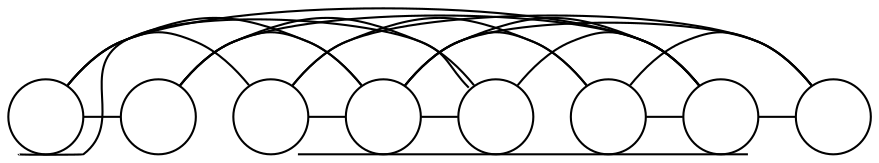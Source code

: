 /*
 * Build using:
 * neato -Tpdf -O cluster_08.dot
 *
 */
graph {
	graph [
		rank=same,
		overlap=true,
		splines=true,
		margin = "0,0",
		fontname = "STIX Two Math",
		esep = "0.5"
	];

	node [
		shape=circle,
		fixedsize=true, // don't allow nodes to change sizes dynamically
		width=0.5, // relative to the underlying coordinate grid?
		color="black", // node border color (X11 or HTML colors)
		fillcolor="white", // node fill color (X11 or HTML colors)
		fontname = "STIX Two Math",
	];

	edge [
	];

	c1n1 [pos="01.00, 02.00!", label=""];
	c1n2 [pos="02.00, 02.00!", label=""];
	c1n3 [pos="00.50, 01.00!", label=""];
	c1n4 [pos="01.50, 01.00!", label=""];
	c1n5 [pos="02.50, 01.00!", label=""];
	c1n6 [pos="00.00, 00.00!", label=""];
	c1n7 [pos="01.00, 00.00!", label=""];
	c1n8 [pos="02.00, 00.00!", label=""];
	subgraph 1 {
		c1n1:sw -- c1n6:nw;
		c1n1 -- {c1n3 c1n7 c1n4 c1n2};
		c1n2 -- {c1n4 c1n8 c1n5};
		c1n2:se -- c1n7:se;
		c1n3 -- {c1n4 c1n7 c1n6};
		c1n4 -- {c1n5 c1n8 c1n7 c1n6};
		c1n5 -- {c1n7 c1n8};
		c1n6 -- {c1n7};
		c1n7 -- {c1n8 };
		c1n8 -- {};
	}
}
